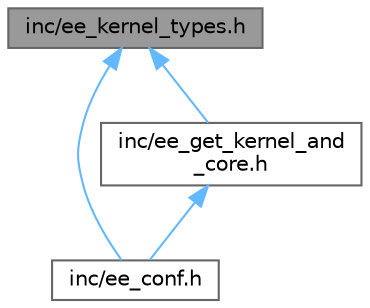 digraph "inc/ee_kernel_types.h"
{
 // LATEX_PDF_SIZE
  bgcolor="transparent";
  edge [fontname=Helvetica,fontsize=10,labelfontname=Helvetica,labelfontsize=10];
  node [fontname=Helvetica,fontsize=10,shape=box,height=0.2,width=0.4];
  Node1 [id="Node000001",label="inc/ee_kernel_types.h",height=0.2,width=0.4,color="gray40", fillcolor="grey60", style="filled", fontcolor="black",tooltip="OSEK Kernel Internal Types."];
  Node1 -> Node2 [id="edge4_Node000001_Node000002",dir="back",color="steelblue1",style="solid",tooltip=" "];
  Node2 [id="Node000002",label="inc/ee_conf.h",height=0.2,width=0.4,color="grey40", fillcolor="white", style="filled",URL="$ee__conf_8h.html",tooltip="Main Configuration Collector."];
  Node1 -> Node3 [id="edge5_Node000001_Node000003",dir="back",color="steelblue1",style="solid",tooltip=" "];
  Node3 [id="Node000003",label="inc/ee_get_kernel_and\l_core.h",height=0.2,width=0.4,color="grey40", fillcolor="white", style="filled",URL="$ee__get__kernel__and__core_8h.html",tooltip="HAL internal."];
  Node3 -> Node2 [id="edge6_Node000003_Node000002",dir="back",color="steelblue1",style="solid",tooltip=" "];
}
